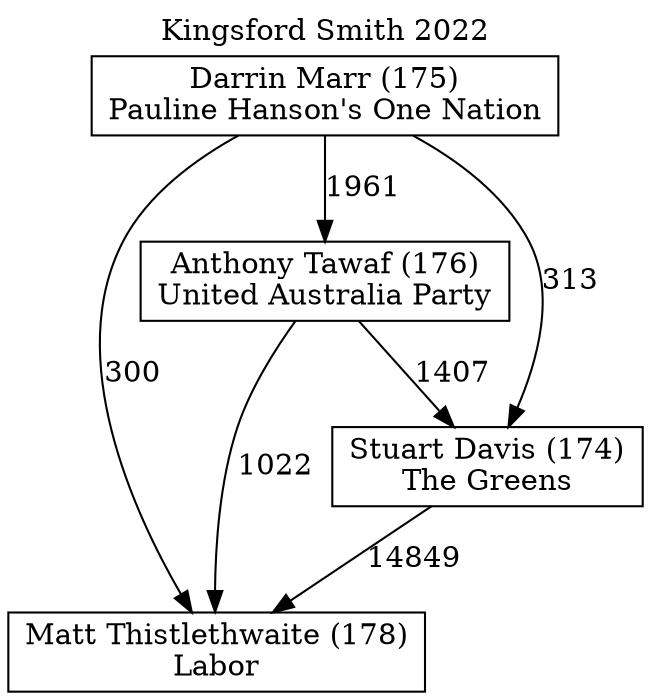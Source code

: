 // House preference flow
digraph "Matt Thistlethwaite (178)_Kingsford Smith_2022" {
	graph [label="Kingsford Smith 2022" labelloc=t mclimit=10]
	node [shape=box]
	"Anthony Tawaf (176)" [label="Anthony Tawaf (176)
United Australia Party"]
	"Darrin Marr (175)" [label="Darrin Marr (175)
Pauline Hanson's One Nation"]
	"Matt Thistlethwaite (178)" [label="Matt Thistlethwaite (178)
Labor"]
	"Stuart Davis (174)" [label="Stuart Davis (174)
The Greens"]
	"Anthony Tawaf (176)" -> "Matt Thistlethwaite (178)" [label=1022]
	"Anthony Tawaf (176)" -> "Stuart Davis (174)" [label=1407]
	"Darrin Marr (175)" -> "Anthony Tawaf (176)" [label=1961]
	"Darrin Marr (175)" -> "Matt Thistlethwaite (178)" [label=300]
	"Darrin Marr (175)" -> "Stuart Davis (174)" [label=313]
	"Stuart Davis (174)" -> "Matt Thistlethwaite (178)" [label=14849]
}
